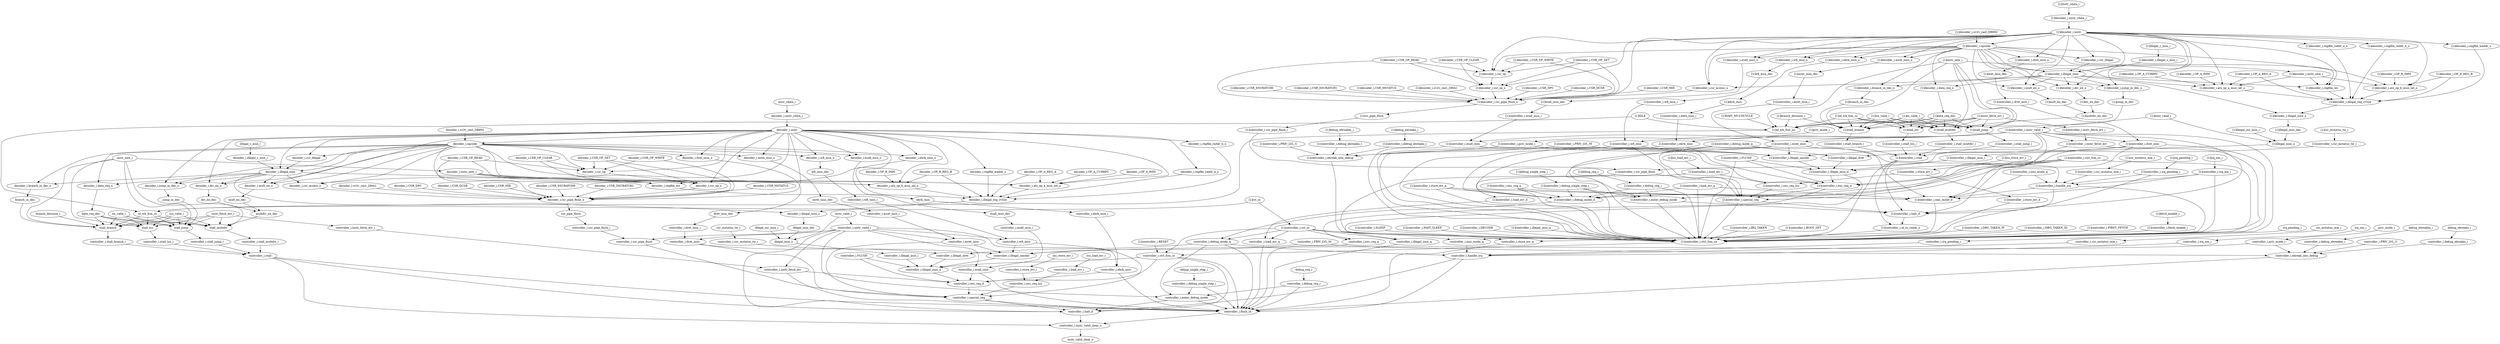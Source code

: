 strict digraph "" {
	"[1]decoder_i.regfile_waddr_o"	 [complexity=71,
		importance=0.224781545391,
		rank=0.00316593725903];
	"[1]decoder_i.illegal_reg_rv32e"	 [complexity=62,
		importance=0.223281610649,
		rank=0.0036013163008];
	"[1]decoder_i.regfile_waddr_o" -> "[1]decoder_i.illegal_reg_rv32e";
	"[1]controller_i.store_err_d"	 [complexity=9,
		importance=0.0177532179716,
		rank=0.00197257977462];
	"controller_i.store_err_q"	 [complexity=7,
		importance=0.0156962864925,
		rank=0.00224232664178];
	"[1]controller_i.store_err_d" -> "controller_i.store_err_q";
	"controller_i.flush_id"	 [complexity=4,
		importance=0.0130583114484,
		rank=0.00326457786209];
	"controller_i.store_err_q" -> "controller_i.flush_id";
	"[1]controller_i.debug_mode_q"	 [complexity=14,
		importance=0.0224971686293,
		rank=0.00160694061638];
	"[1]controller_i.debug_mode_d"	 [complexity=12,
		importance=0.019766678052,
		rank=0.001647223171];
	"[1]controller_i.debug_mode_q" -> "[1]controller_i.debug_mode_d";
	"[1]controller_i.ctrl_fsm_ns"	 [complexity=28,
		importance=0.0555580205611,
		rank=0.00198421502004];
	"[1]controller_i.debug_mode_q" -> "[1]controller_i.ctrl_fsm_ns";
	"[1]controller_i.enter_debug_mode"	 [complexity=37,
		importance=0.255240133588,
		rank=0.00689838198887];
	"[1]controller_i.debug_mode_q" -> "[1]controller_i.enter_debug_mode";
	"[1]controller_i.handle_irq"	 [complexity=37,
		importance=0.193475259332,
		rank=0.00522906106304];
	"[1]controller_i.debug_mode_q" -> "[1]controller_i.handle_irq";
	"[1]controller_i.illegal_dret"	 [complexity=55,
		importance=0.207016061382,
		rank=0.00376392838876];
	"[1]controller_i.debug_mode_q" -> "[1]controller_i.illegal_dret";
	"decoder_i.OP_A_CURRPC"	 [complexity=54,
		importance=0.303383068989,
		rank=0.00561820498127];
	"decoder_i.alu_op_a_mux_sel_o"	 [complexity=42,
		importance=0.0503145177164,
		rank=0.00119796470753];
	"decoder_i.OP_A_CURRPC" -> "decoder_i.alu_op_a_mux_sel_o";
	"[1]decoder_i.csr_op"	 [complexity=60,
		importance=3.32320021451,
		rank=0.0553866702418];
	"[1]decoder_i.csr_op_o"	 [complexity=53,
		importance=1.10687070328,
		rank=0.0208843528922];
	"[1]decoder_i.csr_op" -> "[1]decoder_i.csr_op_o";
	"[1]controller_i.store_err_i"	 [complexity=11,
		importance=0.019997178844,
		rank=0.00181792534946];
	"[1]controller_i.store_err_i" -> "[1]controller_i.store_err_d";
	"[1]controller_i.exc_req_lsu"	 [complexity=42,
		importance=0.197960839576,
		rank=0.00471335332324];
	"[1]controller_i.store_err_i" -> "[1]controller_i.exc_req_lsu";
	multdiv_en_dec	 [complexity=13,
		importance=0.0279104402586,
		rank=0.00214695694297];
	stall_multdiv	 [complexity=11,
		importance=0.0252319793467,
		rank=0.00229381630424];
	multdiv_en_dec -> stall_multdiv;
	"decoder_i.data_req_o"	 [complexity=15,
		importance=0.0549417865712,
		rank=0.00366278577141];
	data_req_dec	 [complexity=15,
		importance=0.0532340818333,
		rank=0.00354893878889];
	"decoder_i.data_req_o" -> data_req_dec;
	"controller_i.stall"	 [complexity=6,
		importance=0.0200285400231,
		rank=0.00333809000386];
	"controller_i.stall" -> "controller_i.flush_id";
	"controller_i.instr_valid_clear_o"	 [complexity=0,
		importance=0.00911752092826,
		rank=0.0];
	"controller_i.stall" -> "controller_i.instr_valid_clear_o";
	"controller_i.halt_if"	 [complexity=4,
		importance=0.013826149346,
		rank=0.0034565373365];
	"controller_i.stall" -> "controller_i.halt_if";
	"[1]controller_i.csr_mstatus_tw_i"	 [complexity=61,
		importance=0.21122829745,
		rank=0.00346275897459];
	"[1]controller_i.illegal_umode"	 [complexity=55,
		importance=0.208984336578,
		rank=0.0037997152105];
	"[1]controller_i.csr_mstatus_tw_i" -> "[1]controller_i.illegal_umode";
	branch_decision_i	 [complexity=13,
		importance=0.0271633416148,
		rank=0.00208948781652];
	stall_branch	 [complexity=11,
		importance=0.0256673789244,
		rank=0.00233339808403];
	branch_decision_i -> stall_branch;
	"decoder_i.mret_insn_o"	 [complexity=35,
		importance=0.0411601607244,
		rank=0.00117600459212];
	mret_insn_dec	 [complexity=35,
		importance=0.0396533720755,
		rank=0.00113295348787];
	"decoder_i.mret_insn_o" -> mret_insn_dec;
	id_wb_fsm_cs	 [complexity=12,
		importance=0.0548279808328,
		rank=0.00456899840273];
	stall_lsu	 [complexity=11,
		importance=0.0246505167106,
		rank=0.0022409560646];
	id_wb_fsm_cs -> stall_lsu;
	stall_jump	 [complexity=11,
		importance=0.0254421139786,
		rank=0.0023129194526];
	id_wb_fsm_cs -> stall_jump;
	id_wb_fsm_cs -> stall_branch;
	id_wb_fsm_cs -> stall_multdiv;
	"[1]controller_i.ebrk_insn_i"	 [complexity=52,
		importance=0.204568821895,
		rank=0.00393401580568];
	"[1]controller_i.ebrk_insn"	 [complexity=49,
		importance=0.201948213663,
		rank=0.00412139211558];
	"[1]controller_i.ebrk_insn_i" -> "[1]controller_i.ebrk_insn";
	"[1]instr_valid_i"	 [complexity=16,
		importance=0.0260012062727,
		rank=0.00162507539204];
	"[1]controller_i.instr_valid_i"	 [complexity=16,
		importance=0.0245052435822,
		rank=0.00153157772389];
	"[1]instr_valid_i" -> "[1]controller_i.instr_valid_i";
	"[1]illegal_insn_o"	 [complexity=55,
		importance=0.212349177062,
		rank=0.0038608941284];
	"[1]instr_valid_i" -> "[1]illegal_insn_o";
	"[1]decoder_i.OP_B_IMM"	 [complexity=101,
		importance=8.84066879895,
		rank=0.0875313742471];
	"[1]decoder_i.alu_op_b_mux_sel_o"	 [complexity=71,
		importance=0.22664545734,
		rank=0.00319218954];
	"[1]decoder_i.OP_B_IMM" -> "[1]decoder_i.alu_op_b_mux_sel_o";
	"controller_i.debug_mode_q"	 [complexity=10,
		importance=0.0175251193669,
		rank=0.00175251193669];
	"[1]controller_i.debug_mode_d" -> "controller_i.debug_mode_q";
	"decoder_i.CSR_DSCRATCH0"	 [complexity=28,
		importance=0.0450797022284,
		rank=0.0016099893653];
	"decoder_i.csr_pipe_flush_o"	 [complexity=16,
		importance=0.0435837395379,
		rank=0.00272398372112];
	"decoder_i.CSR_DSCRATCH0" -> "decoder_i.csr_pipe_flush_o";
	"decoder_i.CSR_DSCRATCH1"	 [complexity=28,
		importance=0.0450797022284,
		rank=0.0016099893653];
	"decoder_i.CSR_DSCRATCH1" -> "decoder_i.csr_pipe_flush_o";
	"controller_i.store_err_i"	 [complexity=16,
		importance=0.0231352497116,
		rank=0.00144595310697];
	"controller_i.exc_req_lsu"	 [complexity=13,
		importance=0.0208912888391,
		rank=0.00160702221839];
	"controller_i.store_err_i" -> "controller_i.exc_req_lsu";
	"[1]controller_i.instr_valid_i" -> "[1]controller_i.ebrk_insn";
	"[1]controller_i.halt_if"	 [complexity=32,
		importance=0.0633759540618,
		rank=0.00198049856443];
	"[1]controller_i.instr_valid_i" -> "[1]controller_i.halt_if";
	"[1]controller_i.instr_valid_i" -> "[1]controller_i.ctrl_fsm_ns";
	"[1]controller_i.wfi_insn"	 [complexity=61,
		importance=0.211852940326,
		rank=0.00347299902174];
	"[1]controller_i.instr_valid_i" -> "[1]controller_i.wfi_insn";
	"[1]controller_i.instr_valid_i" -> "[1]controller_i.enter_debug_mode";
	"[1]controller_i.ecall_insn"	 [complexity=49,
		importance=0.201948213663,
		rank=0.00412139211558];
	"[1]controller_i.instr_valid_i" -> "[1]controller_i.ecall_insn";
	"[1]controller_i.csr_pipe_flush"	 [complexity=42,
		importance=0.199370426611,
		rank=0.00474691491932];
	"[1]controller_i.instr_valid_i" -> "[1]controller_i.csr_pipe_flush";
	"[1]controller_i.instr_fetch_err"	 [complexity=49,
		importance=0.201405583,
		rank=0.0041103180204];
	"[1]controller_i.instr_valid_i" -> "[1]controller_i.instr_fetch_err";
	"[1]controller_i.mret_insn"	 [complexity=13,
		importance=0.0226352818008,
		rank=0.00174117552314];
	"[1]controller_i.instr_valid_i" -> "[1]controller_i.mret_insn";
	"[1]controller_i.dret_insn"	 [complexity=13,
		importance=0.0226352818008,
		rank=0.00174117552314];
	"[1]controller_i.instr_valid_i" -> "[1]controller_i.dret_insn";
	"[1]decoder_i.illegal_insn"	 [complexity=45,
		importance=0.210216441036,
		rank=0.00467147646747];
	"[1]decoder_i.regfile_we"	 [complexity=71,
		importance=0.225264312568,
		rank=0.00317273679674];
	"[1]decoder_i.illegal_insn" -> "[1]decoder_i.regfile_we";
	"[1]decoder_i.branch_in_dec_o"	 [complexity=44,
		importance=0.206790165514,
		rank=0.00469977648895];
	"[1]decoder_i.illegal_insn" -> "[1]decoder_i.branch_in_dec_o";
	"[1]decoder_i.csr_access_o"	 [complexity=53,
		importance=0.663679880446,
		rank=0.0125222618952];
	"[1]decoder_i.illegal_insn" -> "[1]decoder_i.csr_access_o";
	"[1]decoder_i.illegal_insn_o"	 [complexity=59,
		importance=0.218250439934,
		rank=0.00369915999888];
	"[1]decoder_i.illegal_insn" -> "[1]decoder_i.illegal_insn_o";
	"[1]decoder_i.jump_in_dec_o"	 [complexity=44,
		importance=0.206557890574,
		rank=0.00469449751304];
	"[1]decoder_i.illegal_insn" -> "[1]decoder_i.jump_in_dec_o";
	"[1]decoder_i.mult_en_o"	 [complexity=47,
		importance=0.209083112516,
		rank=0.00444857686204];
	"[1]decoder_i.illegal_insn" -> "[1]decoder_i.mult_en_o";
	"[1]decoder_i.data_req_o"	 [complexity=46,
		importance=0.409080888045,
		rank=0.00889306278359];
	"[1]decoder_i.illegal_insn" -> "[1]decoder_i.data_req_o";
	"[1]decoder_i.div_en_o"	 [complexity=47,
		importance=0.209083112516,
		rank=0.00444857686204];
	"[1]decoder_i.illegal_insn" -> "[1]decoder_i.div_en_o";
	"controller_i.special_req"	 [complexity=6,
		importance=0.0183668734202,
		rank=0.00306114557003];
	"controller_i.exc_req_lsu" -> "controller_i.special_req";
	"controller_i.instr_valid_i"	 [complexity=23,
		importance=0.0267486247079,
		rank=0.00116298368295];
	"controller_i.wfi_insn"	 [complexity=32,
		importance=0.0347833895894,
		rank=0.00108698092467];
	"controller_i.instr_valid_i" -> "controller_i.wfi_insn";
	"controller_i.enter_debug_mode"	 [complexity=5,
		importance=0.0147946287896,
		rank=0.00295892575791];
	"controller_i.instr_valid_i" -> "controller_i.enter_debug_mode";
	"controller_i.csr_pipe_flush"	 [complexity=13,
		importance=0.0223008758744,
		rank=0.00171545199034];
	"controller_i.instr_valid_i" -> "controller_i.csr_pipe_flush";
	"controller_i.ecall_insn"	 [complexity=20,
		importance=0.0248786629264,
		rank=0.00124393314632];
	"controller_i.instr_valid_i" -> "controller_i.ecall_insn";
	"controller_i.mret_insn"	 [complexity=32,
		importance=0.0347833895894,
		rank=0.00108698092467];
	"controller_i.instr_valid_i" -> "controller_i.mret_insn";
	"controller_i.ebrk_insn"	 [complexity=20,
		importance=0.0248786629264,
		rank=0.00124393314632];
	"controller_i.instr_valid_i" -> "controller_i.ebrk_insn";
	"controller_i.dret_insn"	 [complexity=29,
		importance=0.0328151143936,
		rank=0.00113155566875];
	"controller_i.instr_valid_i" -> "controller_i.dret_insn";
	"controller_i.instr_valid_i" -> "controller_i.halt_if";
	"controller_i.instr_fetch_err"	 [complexity=20,
		importance=0.0243360322629,
		rank=0.00121680161315];
	"controller_i.instr_valid_i" -> "controller_i.instr_fetch_err";
	"controller_i.ebrk_insn_i"	 [complexity=23,
		importance=0.0274992711582,
		rank=0.00119562048514];
	"controller_i.ebrk_insn_i" -> "controller_i.ebrk_insn";
	"controller_i.csr_mstatus_mie_i"	 [complexity=12,
		importance=0.0317079809162,
		rank=0.00264233174302];
	"controller_i.handle_irq"	 [complexity=6,
		importance=0.0294640200438,
		rank=0.0049106700073];
	"controller_i.csr_mstatus_mie_i" -> "controller_i.handle_irq";
	"[1]controller_i.RESET"	 [complexity=28,
		importance=0.0403835544916,
		rank=0.00144226980327];
	"controller_i.ctrl_fsm_cs"	 [complexity=26,
		importance=0.0388875918012,
		rank=0.00149567660774];
	"[1]controller_i.RESET" -> "controller_i.ctrl_fsm_cs";
	"decoder_i.csr_illegal"	 [complexity=16,
		importance=0.034653678948,
		rank=0.00216585493425];
	"decoder_i.illegal_insn"	 [complexity=14,
		importance=0.0331468902992,
		rank=0.00236763502137];
	"decoder_i.csr_illegal" -> "decoder_i.illegal_insn";
	"[1]instr_rdata_i"	 [complexity=22,
		importance=0.0370568409015,
		rank=0.00168440185916];
	"[1]decoder_i.instr_rdata_i"	 [complexity=22,
		importance=0.0355608782111,
		rank=0.00161640355505];
	"[1]instr_rdata_i" -> "[1]decoder_i.instr_rdata_i";
	"[1]instr_new_i"	 [complexity=44,
		importance=0.204007627406,
		rank=0.0046365369865];
	"[1]stall_multdiv"	 [complexity=42,
		importance=0.202301530084,
		rank=0.00481670309723];
	"[1]instr_new_i" -> "[1]stall_multdiv";
	"[1]decoder_i.instr_new_i"	 [complexity=74,
		importance=1.36140807506,
		rank=0.0183974064197];
	"[1]instr_new_i" -> "[1]decoder_i.instr_new_i";
	"[1]stall_lsu"	 [complexity=42,
		importance=0.201720067448,
		rank=0.00480285874875];
	"[1]instr_new_i" -> "[1]stall_lsu";
	"[1]stall_jump"	 [complexity=42,
		importance=0.202511664716,
		rank=0.00482170630275];
	"[1]instr_new_i" -> "[1]stall_jump";
	"[1]id_wb_fsm_ns"	 [complexity=14,
		importance=0.0588508325817,
		rank=0.00420363089869];
	"[1]instr_new_i" -> "[1]id_wb_fsm_ns";
	"[1]stall_branch"	 [complexity=42,
		importance=0.202736929661,
		rank=0.00482706975384];
	"[1]instr_new_i" -> "[1]stall_branch";
	"controller_i.stall_branch_i"	 [complexity=11,
		importance=0.0229054455767,
		rank=0.00208231323425];
	"controller_i.stall_branch_i" -> "controller_i.stall";
	"[1]controller_i.mret_insn_i"	 [complexity=16,
		importance=0.0252558900326,
		rank=0.00157849312704];
	"[1]controller_i.mret_insn_i" -> "[1]controller_i.mret_insn";
	"[1]decoder_i.OP_A_CURRPC"	 [complexity=83,
		importance=1.36580037341,
		rank=0.0164554261857];
	"[1]decoder_i.alu_op_a_mux_sel_o"	 [complexity=71,
		importance=0.227384068453,
		rank=0.00320259251343];
	"[1]decoder_i.OP_A_CURRPC" -> "[1]decoder_i.alu_op_a_mux_sel_o";
	"decoder_i.div_en_o"	 [complexity=16,
		importance=0.0320135617787,
		rank=0.00200084761117];
	div_en_dec	 [complexity=16,
		importance=0.0302754835616,
		rank=0.0018922177226];
	"decoder_i.div_en_o" -> div_en_dec;
	"decoder_i.CSR_OP_CLEAR"	 [complexity=33,
		importance=0.668652916146,
		rank=0.0202622095802];
	"decoder_i.csr_op"	 [complexity=31,
		importance=0.667156953456,
		rank=0.021521192047];
	"decoder_i.CSR_OP_CLEAR" -> "decoder_i.csr_op";
	"decoder_i.csr_op_o"	 [complexity=24,
		importance=0.2215229496,
		rank=0.00923012289999];
	"decoder_i.CSR_OP_CLEAR" -> "decoder_i.csr_op_o";
	debug_ebreakm_i	 [complexity=13,
		importance=0.0219093829581,
		rank=0.00168533715062];
	"controller_i.debug_ebreakm_i"	 [complexity=13,
		importance=0.0204134202677,
		rank=0.00157026309751];
	debug_ebreakm_i -> "controller_i.debug_ebreakm_i";
	debug_req_i	 [complexity=10,
		importance=0.0185345523525,
		rank=0.00185345523525];
	"controller_i.debug_req_i"	 [complexity=10,
		importance=0.017038589662,
		rank=0.0017038589662];
	debug_req_i -> "controller_i.debug_req_i";
	"[1]controller_i.stall_multdiv_i"	 [complexity=42,
		importance=0.199829906893,
		rank=0.00475785492602];
	"[1]stall_multdiv" -> "[1]controller_i.stall_multdiv_i";
	"[1]mret_insn_dec"	 [complexity=16,
		importance=0.027505264287,
		rank=0.00171907901793];
	"[1]mret_insn_dec" -> "[1]controller_i.mret_insn_i";
	"[1]controller_i.ctrl_fsm_cs"	 [complexity=13,
		importance=0.0897588802185,
		rank=0.00690452924757];
	"[1]controller_i.ctrl_fsm_cs" -> "[1]controller_i.debug_mode_d";
	"[1]controller_i.nmi_mode_d"	 [complexity=14,
		importance=0.0346181355096,
		rank=0.00247272396497];
	"[1]controller_i.ctrl_fsm_cs" -> "[1]controller_i.nmi_mode_d";
	"[1]controller_i.ctrl_fsm_cs" -> "[1]controller_i.halt_if";
	"[1]controller_i.ctrl_fsm_cs" -> "[1]controller_i.ctrl_fsm_ns";
	"[1]controller_i.exc_req_d"	 [complexity=42,
		importance=0.199079609915,
		rank=0.00473999071225];
	"[1]controller_i.ctrl_fsm_cs" -> "[1]controller_i.exc_req_d";
	"[1]controller_i.illegal_insn_d"	 [complexity=49,
		importance=0.205264974528,
		rank=0.00418908111281];
	"[1]controller_i.ctrl_fsm_cs" -> "[1]controller_i.illegal_insn_d";
	"controller_i.ebreak_into_debug"	 [complexity=6,
		importance=0.0181694593952,
		rank=0.00302824323254];
	"controller_i.ebreak_into_debug" -> "controller_i.flush_id";
	"[1]controller_i.debug_req_i"	 [complexity=14,
		importance=0.0417773169765,
		rank=0.00298409406975];
	"[1]controller_i.debug_req_i" -> "[1]controller_i.debug_mode_d";
	"[1]controller_i.debug_req_i" -> "[1]controller_i.ctrl_fsm_ns";
	"[1]controller_i.debug_req_i" -> "[1]controller_i.enter_debug_mode";
	"[1]controller_i.dret_insn_i"	 [complexity=16,
		importance=0.0252558900326,
		rank=0.00157849312704];
	"[1]controller_i.dret_insn_i" -> "[1]controller_i.dret_insn";
	"controller_i.illegal_umode"	 [complexity=26,
		importance=0.0319147858406,
		rank=0.0012274917631];
	"controller_i.wfi_insn" -> "controller_i.illegal_umode";
	"controller_i.wfi_insn" -> "controller_i.special_req";
	"controller_i.illegal_insn_d"	 [complexity=20,
		importance=0.0281954237909,
		rank=0.00140977118955];
	"controller_i.illegal_umode" -> "controller_i.illegal_insn_d";
	"controller_i.wfi_insn_i"	 [complexity=35,
		importance=0.0374039978211,
		rank=0.00106868565203];
	"controller_i.wfi_insn_i" -> "controller_i.wfi_insn";
	"[1]decoder_i.OP_A_IMM"	 [complexity=77,
		importance=0.68364816805,
		rank=0.00887854763702];
	"[1]decoder_i.OP_A_IMM" -> "[1]decoder_i.alu_op_a_mux_sel_o";
	"decoder_i.csr_op" -> "decoder_i.csr_op_o";
	"[1]decoder_i.ebrk_insn_o"	 [complexity=52,
		importance=0.208324984798,
		rank=0.00400624970766];
	"[1]ebrk_insn"	 [complexity=52,
		importance=0.206818196149,
		rank=0.00397727300287];
	"[1]decoder_i.ebrk_insn_o" -> "[1]ebrk_insn";
	"[1]decoder_i.illegal_c_insn_i"	 [complexity=46,
		importance=0.212460401909,
		rank=0.00461870438932];
	"[1]decoder_i.illegal_c_insn_i" -> "[1]decoder_i.illegal_insn";
	"[1]decoder_i.CSR_OP_CLEAR"	 [complexity=62,
		importance=3.3246961772,
		rank=0.0536241318903];
	"[1]decoder_i.CSR_OP_CLEAR" -> "[1]decoder_i.csr_op";
	"[1]decoder_i.CSR_OP_CLEAR" -> "[1]decoder_i.csr_op_o";
	"[1]illegal_c_insn_i"	 [complexity=46,
		importance=0.213956364599,
		rank=0.00465122531737];
	"[1]illegal_c_insn_i" -> "[1]decoder_i.illegal_c_insn_i";
	"controller_i.nmi_mode_q"	 [complexity=12,
		importance=0.0322550920056,
		rank=0.0026879243338];
	"[1]controller_i.nmi_mode_d" -> "controller_i.nmi_mode_q";
	div_en_dec -> multdiv_en_dec;
	"[1]decoder_i.regfile_we" -> "[1]decoder_i.illegal_reg_rv32e";
	"[1]csr_mstatus_tw_i"	 [complexity=61,
		importance=0.21272426014,
		rank=0.00348728295312];
	"[1]csr_mstatus_tw_i" -> "[1]controller_i.csr_mstatus_tw_i";
	"controller_i.PRIV_LVL_U"	 [complexity=13,
		importance=0.0196654220856,
		rank=0.00151272477582];
	"controller_i.PRIV_LVL_U" -> "controller_i.ebreak_into_debug";
	"[1]decoder_i.instr_new_i" -> "[1]decoder_i.regfile_we";
	"[1]decoder_i.instr_new_i" -> "[1]decoder_i.alu_op_a_mux_sel_o";
	"[1]decoder_i.instr_new_i" -> "[1]decoder_i.alu_op_b_mux_sel_o";
	"decoder_i.illegal_reg_rv32e"	 [complexity=33,
		importance=0.0462120599124,
		rank=0.00140036545189];
	"decoder_i.illegal_insn_o"	 [complexity=30,
		importance=0.0411808891969,
		rank=0.00137269630656];
	"decoder_i.illegal_reg_rv32e" -> "decoder_i.illegal_insn_o";
	"[1]WAIT_MULTICYCLE"	 [complexity=24,
		importance=0.236899293017,
		rank=0.00987080387572];
	"[1]WAIT_MULTICYCLE" -> "[1]id_wb_fsm_ns";
	"controller_i.flush_id" -> "controller_i.instr_valid_clear_o";
	"[1]ecall_insn_dec"	 [complexity=52,
		importance=0.206818196149,
		rank=0.00397727300287];
	"[1]controller_i.ecall_insn_i"	 [complexity=52,
		importance=0.204568821895,
		rank=0.00393401580568];
	"[1]ecall_insn_dec" -> "[1]controller_i.ecall_insn_i";
	"[1]decoder_i.CSR_OP_WRITE"	 [complexity=62,
		importance=3.3246961772,
		rank=0.0536241318903];
	"[1]decoder_i.CSR_OP_WRITE" -> "[1]decoder_i.csr_op";
	"[1]decoder_i.csr_pipe_flush_o"	 [complexity=45,
		importance=0.220653290275,
		rank=0.00490340645055];
	"[1]decoder_i.CSR_OP_WRITE" -> "[1]decoder_i.csr_pipe_flush_o";
	"[1]controller_i.stall"	 [complexity=37,
		importance=0.19709809076,
		rank=0.00532697542595];
	"[1]controller_i.stall" -> "[1]controller_i.halt_if";
	"[1]controller_i.stall" -> "[1]controller_i.ctrl_fsm_ns";
	"[1]controller_i.id_in_ready_o"	 [complexity=29,
		importance=0.058667325644,
		rank=0.0020230112291];
	"[1]controller_i.stall" -> "[1]controller_i.id_in_ready_o";
	"decoder_i.regfile_waddr_o"	 [complexity=42,
		importance=0.0477119946541,
		rank=0.00113599987272];
	"decoder_i.regfile_waddr_o" -> "decoder_i.illegal_reg_rv32e";
	"[1]decoder_i.regfile_raddr_a_o"	 [complexity=71,
		importance=0.224781545391,
		rank=0.00316593725903];
	"[1]decoder_i.regfile_raddr_a_o" -> "[1]decoder_i.illegal_reg_rv32e";
	"[1]branch_in_dec"	 [complexity=44,
		importance=0.205085342632,
		rank=0.00466103051436];
	"[1]decoder_i.branch_in_dec_o" -> "[1]branch_in_dec";
	"[1]controller_i.special_req"	 [complexity=35,
		importance=0.195436424157,
		rank=0.00558389783306];
	"[1]controller_i.exc_req_lsu" -> "[1]controller_i.special_req";
	"[1]controller_i.stall_branch_i"	 [complexity=42,
		importance=0.199974996314,
		rank=0.00476130943604];
	"[1]controller_i.stall_branch_i" -> "[1]controller_i.stall";
	"[1]controller_i.IRQ_TAKEN"	 [complexity=34,
		importance=0.168170024374,
		rank=0.00494617718746];
	"[1]controller_i.IRQ_TAKEN" -> "[1]controller_i.ctrl_fsm_ns";
	"controller_i.enter_debug_mode" -> "controller_i.flush_id";
	"controller_i.enter_debug_mode" -> "controller_i.halt_if";
	illegal_csr_insn_i	 [complexity=30,
		importance=0.0367755890157,
		rank=0.00122585296719];
	illegal_insn_o	 [complexity=26,
		importance=0.0352796263253,
		rank=0.00135690870482];
	illegal_csr_insn_i -> illegal_insn_o;
	instr_valid_clear_o	 [complexity=0,
		importance=0.00403698492133,
		rank=0.0];
	"controller_i.instr_valid_clear_o" -> instr_valid_clear_o;
	"[1]controller_i.stall_lsu_i"	 [complexity=42,
		importance=0.19963607914,
		rank=0.00475323997953];
	"[1]stall_lsu" -> "[1]controller_i.stall_lsu_i";
	"[1]controller_i.ebrk_insn" -> "[1]controller_i.ctrl_fsm_ns";
	"[1]controller_i.ebrk_insn" -> "[1]controller_i.exc_req_d";
	mult_en_dec	 [complexity=16,
		importance=0.0302754835616,
		rank=0.0018922177226];
	mult_en_dec -> multdiv_en_dec;
	"[1]decoder_i.illegal_reg_rv32e" -> "[1]decoder_i.illegal_insn_o";
	"[1]controller_i.BOOT_SET"	 [complexity=30,
		importance=0.0570539832515,
		rank=0.00190179944172];
	"[1]controller_i.BOOT_SET" -> "[1]controller_i.ctrl_fsm_ns";
	"[1]controller_i.illegal_insn_i"	 [complexity=55,
		importance=0.208623061436,
		rank=0.00379314657157];
	"[1]illegal_insn_o" -> "[1]controller_i.illegal_insn_i";
	"[1]controller_i.store_err_q"	 [complexity=15,
		importance=0.0224046530962,
		rank=0.00149364353974];
	"[1]controller_i.store_err_q" -> "[1]controller_i.debug_mode_d";
	"[1]controller_i.store_err_q" -> "[1]controller_i.nmi_mode_d";
	"[1]controller_i.store_err_q" -> "[1]controller_i.ctrl_fsm_ns";
	"[1]branch_decision_i"	 [complexity=44,
		importance=0.204232892352,
		rank=0.00464165664436];
	"[1]branch_decision_i" -> "[1]id_wb_fsm_ns";
	"[1]branch_decision_i" -> "[1]stall_branch";
	"[1]decoder_i.csr_access_o" -> "[1]decoder_i.csr_pipe_flush_o";
	"controller_i.csr_pipe_flush" -> "controller_i.special_req";
	"[1]controller_i.priv_mode_i"	 [complexity=37,
		importance=0.0629131293804,
		rank=0.00170035484812];
	"[1]controller_i.priv_mode_i" -> "[1]controller_i.illegal_umode";
	"[1]controller_i.ebreak_into_debug"	 [complexity=30,
		importance=0.060669168508,
		rank=0.00202230561693];
	"[1]controller_i.priv_mode_i" -> "[1]controller_i.ebreak_into_debug";
	"decoder_i.OP_B_IMM"	 [complexity=72,
		importance=1.93495632021,
		rank=0.0268743933363];
	"decoder_i.alu_op_b_mux_sel_o"	 [complexity=42,
		importance=0.0495759066031,
		rank=0.00118037872865];
	"decoder_i.OP_B_IMM" -> "decoder_i.alu_op_b_mux_sel_o";
	"controller_i.debug_mode_q" -> "controller_i.flush_id";
	"controller_i.debug_mode_q" -> "controller_i.enter_debug_mode";
	"controller_i.illegal_dret"	 [complexity=26,
		importance=0.0299465106449,
		rank=0.00115178887096];
	"controller_i.debug_mode_q" -> "controller_i.illegal_dret";
	"controller_i.debug_mode_q" -> "controller_i.handle_irq";
	"[1]decoder_i.CSR_MIE"	 [complexity=51,
		importance=0.222149252965,
		rank=0.0043558677052];
	"[1]decoder_i.CSR_MIE" -> "[1]decoder_i.csr_pipe_flush_o";
	"decoder_i.instr_rdata_i"	 [complexity=29,
		importance=0.0378042593367,
		rank=0.00130359514954];
	"decoder_i.instr"	 [complexity=27,
		importance=0.0359342975552,
		rank=0.00133089990945];
	"decoder_i.instr_rdata_i" -> "decoder_i.instr";
	"[1]decoder_i.dret_insn_o"	 [complexity=16,
		importance=0.0290120529358,
		rank=0.00181325330849];
	"[1]dret_insn_dec"	 [complexity=16,
		importance=0.027505264287,
		rank=0.00171907901793];
	"[1]decoder_i.dret_insn_o" -> "[1]dret_insn_dec";
	"[1]controller_i.illegal_umode" -> "[1]controller_i.illegal_insn_d";
	"[1]IDLE"	 [complexity=20,
		importance=0.119197627854,
		rank=0.00595988139269];
	"[1]IDLE" -> id_wb_fsm_cs;
	"[1]IDLE" -> "[1]id_wb_fsm_ns";
	"[1]id_wb_fsm_cs"	 [complexity=43,
		importance=0.408967082307,
		rank=0.00951086237922];
	"[1]id_wb_fsm_cs" -> "[1]stall_multdiv";
	"[1]id_wb_fsm_cs" -> "[1]stall_lsu";
	"[1]id_wb_fsm_cs" -> "[1]stall_jump";
	"[1]id_wb_fsm_cs" -> "[1]id_wb_fsm_ns";
	"[1]id_wb_fsm_cs" -> "[1]stall_branch";
	irq_nm_i	 [complexity=12,
		importance=0.0332039436067,
		rank=0.00276699530056];
	"controller_i.irq_nm_i"	 [complexity=12,
		importance=0.0317079809162,
		rank=0.00264233174302];
	irq_nm_i -> "controller_i.irq_nm_i";
	illegal_insn_dec	 [complexity=30,
		importance=0.0382441935515,
		rank=0.00127480645172];
	"decoder_i.illegal_insn_o" -> illegal_insn_dec;
	"controller_i.debug_ebreakm_i" -> "controller_i.ebreak_into_debug";
	"[1]controller_i.instr_fetch_err_i"	 [complexity=52,
		importance=0.202940914016,
		rank=0.00390270988492];
	"[1]controller_i.instr_fetch_err_i" -> "[1]controller_i.instr_fetch_err";
	"decoder_i.OP_A_REG_A"	 [complexity=60,
		importance=2.36627829536,
		rank=0.0394379715893];
	"decoder_i.OP_A_REG_A" -> "decoder_i.illegal_reg_rv32e";
	"decoder_i.OP_A_REG_A" -> "decoder_i.alu_op_a_mux_sel_o";
	"[1]controller_i.PRIV_LVL_U"	 [complexity=37,
		importance=0.0621651311984,
		rank=0.00168013868104];
	"[1]controller_i.PRIV_LVL_U" -> "[1]controller_i.ebreak_into_debug";
	"[1]controller_i.halt_if" -> "[1]controller_i.id_in_ready_o";
	lsu_load_err_i	 [complexity=16,
		importance=0.024257213311,
		rank=0.00151607583194];
	"controller_i.load_err_i"	 [complexity=16,
		importance=0.0227612506206,
		rank=0.00142257816379];
	lsu_load_err_i -> "controller_i.load_err_i";
	debug_ebreaku_i	 [complexity=13,
		importance=0.0219093829581,
		rank=0.00168533715062];
	"controller_i.debug_ebreaku_i"	 [complexity=13,
		importance=0.0204134202677,
		rank=0.00157026309751];
	debug_ebreaku_i -> "controller_i.debug_ebreaku_i";
	"[1]illegal_csr_insn_i"	 [complexity=59,
		importance=0.213845139753,
		rank=0.00362449389411];
	"[1]illegal_csr_insn_i" -> "[1]illegal_insn_o";
	"controller_i.FLUSH"	 [complexity=26,
		importance=0.0296913864814,
		rank=0.00114197640313];
	"controller_i.FLUSH" -> "controller_i.illegal_insn_d";
	"controller_i.exc_req_d"	 [complexity=13,
		importance=0.0220100591777,
		rank=0.0016930814752];
	"controller_i.FLUSH" -> "controller_i.exc_req_d";
	"[1]controller_i.PRIV_LVL_M"	 [complexity=37,
		importance=0.0621651311984,
		rank=0.00168013868104];
	"[1]controller_i.PRIV_LVL_M" -> "[1]controller_i.illegal_umode";
	"[1]controller_i.PRIV_LVL_M" -> "[1]controller_i.ebreak_into_debug";
	jump_in_dec	 [complexity=13,
		importance=0.0277881904714,
		rank=0.00213755311319];
	jump_in_dec -> stall_jump;
	csr_mstatus_tw_i	 [complexity=32,
		importance=0.0356547094035,
		rank=0.00111420966886];
	"controller_i.csr_mstatus_tw_i"	 [complexity=32,
		importance=0.0341587467131,
		rank=0.00106746083478];
	csr_mstatus_tw_i -> "controller_i.csr_mstatus_tw_i";
	"controller_i.illegal_dret" -> "controller_i.illegal_insn_d";
	"[1]decoder_i.CSR_OP_READ"	 [complexity=62,
		importance=3.3246961772,
		rank=0.0536241318903];
	"[1]decoder_i.CSR_OP_READ" -> "[1]decoder_i.csr_op";
	"[1]decoder_i.CSR_OP_READ" -> "[1]decoder_i.csr_pipe_flush_o";
	"[1]decoder_i.CSR_OP_READ" -> "[1]decoder_i.csr_op_o";
	"[1]controller_i.ctrl_fsm_ns" -> "controller_i.ctrl_fsm_cs";
	"[1]controller_i.wfi_insn" -> "[1]controller_i.illegal_umode";
	"[1]controller_i.wfi_insn" -> "[1]controller_i.ctrl_fsm_ns";
	"[1]controller_i.wfi_insn" -> "[1]controller_i.special_req";
	"controller_i.ecall_insn" -> "controller_i.flush_id";
	"controller_i.ecall_insn" -> "controller_i.exc_req_d";
	"[1]dret_insn_dec" -> "[1]controller_i.dret_insn_i";
	"[1]controller_i.exc_req_q"	 [complexity=15,
		importance=0.0222865864866,
		rank=0.00148577243244];
	"[1]controller_i.exc_req_q" -> "[1]controller_i.debug_mode_d";
	"[1]controller_i.exc_req_q" -> "[1]controller_i.nmi_mode_d";
	"[1]controller_i.exc_req_q" -> "[1]controller_i.ctrl_fsm_ns";
	"[1]lsu_valid_i"	 [complexity=46,
		importance=0.204007627406,
		rank=0.00443494842187];
	"[1]lsu_valid_i" -> "[1]stall_multdiv";
	"[1]lsu_valid_i" -> "[1]stall_lsu";
	"[1]lsu_valid_i" -> "[1]stall_jump";
	"[1]lsu_valid_i" -> "[1]id_wb_fsm_ns";
	"[1]lsu_valid_i" -> "[1]stall_branch";
	"[1]decoder_i.CSR_DSCRATCH0"	 [complexity=57,
		importance=0.222149252965,
		rank=0.00389735531518];
	"[1]decoder_i.CSR_DSCRATCH0" -> "[1]decoder_i.csr_pipe_flush_o";
	"[1]decoder_i.CSR_DSCRATCH1"	 [complexity=57,
		importance=0.222149252965,
		rank=0.00389735531518];
	"[1]decoder_i.CSR_DSCRATCH1" -> "[1]decoder_i.csr_pipe_flush_o";
	"[1]fetch_enable_i"	 [complexity=29,
		importance=0.059297944124,
		rank=0.00204475669393];
	"[1]controller_i.fetch_enable_i"	 [complexity=29,
		importance=0.0578019814336,
		rank=0.00199317177357];
	"[1]fetch_enable_i" -> "[1]controller_i.fetch_enable_i";
	instr_valid_i	 [complexity=23,
		importance=0.0282445873983,
		rank=0.00122802553906];
	instr_valid_i -> "controller_i.instr_valid_i";
	instr_valid_i -> illegal_insn_o;
	"[1]decoder_i.CSR_OP_SET"	 [complexity=62,
		importance=3.3246961772,
		rank=0.0536241318903];
	"[1]decoder_i.CSR_OP_SET" -> "[1]decoder_i.csr_op";
	"[1]decoder_i.CSR_OP_SET" -> "[1]decoder_i.csr_pipe_flush_o";
	"[1]decoder_i.CSR_OP_SET" -> "[1]decoder_i.csr_op_o";
	"[1]data_req_dec"	 [complexity=46,
		importance=0.407373183307,
		rank=0.00885593876755];
	"[1]data_req_dec" -> "[1]stall_multdiv";
	"[1]data_req_dec" -> "[1]stall_lsu";
	"[1]data_req_dec" -> "[1]stall_jump";
	"[1]data_req_dec" -> "[1]id_wb_fsm_ns";
	"[1]data_req_dec" -> "[1]stall_branch";
	"[1]controller_i.exc_req_d" -> "[1]controller_i.special_req";
	"controller_i.exc_req_q"	 [complexity=7,
		importance=0.0155782198829,
		rank=0.00222545998328];
	"[1]controller_i.exc_req_d" -> "controller_i.exc_req_q";
	"[1]controller_i.enter_debug_mode" -> "[1]controller_i.halt_if";
	"[1]controller_i.enter_debug_mode" -> "[1]controller_i.ctrl_fsm_ns";
	"decoder_i.CSR_OP_WRITE"	 [complexity=33,
		importance=0.668652916146,
		rank=0.0202622095802];
	"decoder_i.CSR_OP_WRITE" -> "decoder_i.csr_op";
	"decoder_i.CSR_OP_WRITE" -> "decoder_i.csr_pipe_flush_o";
	instr_new_i	 [complexity=13,
		importance=0.026938076669,
		rank=0.00207215974377];
	instr_new_i -> stall_lsu;
	instr_new_i -> stall_jump;
	"decoder_i.instr_new_i"	 [complexity=45,
		importance=0.298990770635,
		rank=0.00664423934743];
	instr_new_i -> "decoder_i.instr_new_i";
	instr_new_i -> stall_branch;
	instr_new_i -> stall_multdiv;
	instr_fetch_err_i	 [complexity=13,
		importance=0.026938076669,
		rank=0.00207215974377];
	instr_fetch_err_i -> stall_lsu;
	instr_fetch_err_i -> stall_jump;
	"controller_i.instr_fetch_err_i"	 [complexity=23,
		importance=0.0258713632787,
		rank=0.00112484188168];
	instr_fetch_err_i -> "controller_i.instr_fetch_err_i";
	instr_fetch_err_i -> stall_branch;
	instr_fetch_err_i -> stall_multdiv;
	"[1]irq_nm_i"	 [complexity=43,
		importance=0.197215182895,
		rank=0.00458639960221];
	"[1]controller_i.irq_nm_i"	 [complexity=43,
		importance=0.195719220205,
		rank=0.0045516097722];
	"[1]irq_nm_i" -> "[1]controller_i.irq_nm_i";
	"[1]illegal_insn_dec"	 [complexity=59,
		importance=0.215313744288,
		rank=0.00364938549641];
	"[1]illegal_insn_dec" -> "[1]illegal_insn_o";
	"controller_i.stall_lsu_i"	 [complexity=11,
		importance=0.0225665284034,
		rank=0.00205150258212];
	stall_lsu -> "controller_i.stall_lsu_i";
	"decoder_i.alu_op_b_mux_sel_o" -> "decoder_i.illegal_reg_rv32e";
	"controller_i.mret_insn_i"	 [complexity=35,
		importance=0.0374039978211,
		rank=0.00106868565203];
	"controller_i.mret_insn_i" -> "controller_i.mret_insn";
	"decoder_i.CSR_OP_SET"	 [complexity=33,
		importance=0.668652916146,
		rank=0.0202622095802];
	"decoder_i.CSR_OP_SET" -> "decoder_i.csr_op";
	"decoder_i.CSR_OP_SET" -> "decoder_i.csr_op_o";
	"decoder_i.CSR_OP_SET" -> "decoder_i.csr_pipe_flush_o";
	"[1]controller_i.DBG_TAKEN_IF"	 [complexity=34,
		importance=0.168170024374,
		rank=0.00494617718746];
	"[1]controller_i.DBG_TAKEN_IF" -> "[1]controller_i.ctrl_fsm_ns";
	"[1]controller_i.DBG_TAKEN_ID"	 [complexity=30,
		importance=0.0570539832515,
		rank=0.00190179944172];
	"[1]controller_i.DBG_TAKEN_ID" -> "[1]controller_i.ctrl_fsm_ns";
	"[1]controller_i.FIRST_FETCH"	 [complexity=32,
		importance=0.112612003813,
		rank=0.00351912511915];
	"[1]controller_i.FIRST_FETCH" -> "[1]controller_i.ctrl_fsm_ns";
	"[1]controller_i.debug_ebreaku_i"	 [complexity=37,
		importance=0.0629131293804,
		rank=0.00170035484812];
	"[1]controller_i.debug_ebreaku_i" -> "[1]controller_i.ebreak_into_debug";
	"[1]decoder_i.regfile_raddr_b_o"	 [complexity=71,
		importance=0.224781545391,
		rank=0.00316593725903];
	"[1]decoder_i.regfile_raddr_b_o" -> "[1]decoder_i.illegal_reg_rv32e";
	"controller_i.illegal_insn_q"	 [complexity=5,
		importance=0.0162172357731,
		rank=0.00324344715462];
	"controller_i.illegal_insn_q" -> "controller_i.flush_id";
	"[1]csr_mstatus_mie_i"	 [complexity=43,
		importance=0.197215182895,
		rank=0.00458639960221];
	"[1]controller_i.csr_mstatus_mie_i"	 [complexity=43,
		importance=0.195719220205,
		rank=0.0045516097722];
	"[1]csr_mstatus_mie_i" -> "[1]controller_i.csr_mstatus_mie_i";
	"[1]branch_in_dec" -> "[1]stall_branch";
	"decoder_i.csr_op_o" -> "decoder_i.csr_pipe_flush_o";
	"[1]decoder_i.illegal_insn_o" -> "[1]illegal_insn_dec";
	branch_in_dec	 [complexity=13,
		importance=0.0280157918951,
		rank=0.00215506091501];
	branch_in_dec -> stall_branch;
	"[1]jump_in_dec"	 [complexity=44,
		importance=0.204857741208,
		rank=0.00465585775474];
	"[1]decoder_i.jump_in_dec_o" -> "[1]jump_in_dec";
	"controller_i.illegal_insn_d" -> "controller_i.exc_req_d";
	"[1]controller_i.stall_jump_i"	 [complexity=42,
		importance=0.199899915694,
		rank=0.00475952180225];
	"[1]stall_jump" -> "[1]controller_i.stall_jump_i";
	data_req_dec -> stall_lsu;
	data_req_dec -> stall_jump;
	data_req_dec -> stall_branch;
	data_req_dec -> stall_multdiv;
	"[1]debug_ebreaku_i"	 [complexity=37,
		importance=0.0644090920709,
		rank=0.00174078627219];
	"[1]debug_ebreaku_i" -> "[1]controller_i.debug_ebreaku_i";
	"controller_i.nmi_mode_q" -> "controller_i.handle_irq";
	"[1]controller_i.nmi_mode_q"	 [complexity=43,
		importance=0.196266331294,
		rank=0.00456433328591];
	"[1]controller_i.nmi_mode_q" -> "[1]controller_i.nmi_mode_d";
	"[1]controller_i.nmi_mode_q" -> "[1]controller_i.handle_irq";
	"[1]decoder_i.instr"	 [complexity=20,
		importance=0.0336909164296,
		rank=0.00168454582148];
	"[1]decoder_i.instr_rdata_i" -> "[1]decoder_i.instr";
	"decoder_i.regfile_we"	 [complexity=42,
		importance=0.0481947618315,
		rank=0.00114749432932];
	"decoder_i.regfile_we" -> "decoder_i.illegal_reg_rv32e";
	"controller_i.PRIV_LVL_M"	 [complexity=32,
		importance=0.033410748531,
		rank=0.00104408589159];
	"controller_i.PRIV_LVL_M" -> "controller_i.ebreak_into_debug";
	"controller_i.PRIV_LVL_M" -> "controller_i.illegal_umode";
	"[1]id_wb_fsm_ns" -> id_wb_fsm_cs;
	"[1]controller_i.id_in_ready_o" -> "[1]controller_i.ctrl_fsm_ns";
	ebrk_insn	 [complexity=23,
		importance=0.0297486454126,
		rank=0.00129341936576];
	ebrk_insn -> "controller_i.ebrk_insn_i";
	"[1]debug_req_i"	 [complexity=14,
		importance=0.043273279667,
		rank=0.00309094854764];
	"[1]debug_req_i" -> "[1]controller_i.debug_req_i";
	lsu_valid_i	 [complexity=15,
		importance=0.026938076669,
		rank=0.00179587177794];
	lsu_valid_i -> stall_lsu;
	lsu_valid_i -> stall_jump;
	lsu_valid_i -> stall_branch;
	lsu_valid_i -> stall_multdiv;
	"controller_i.stall_lsu_i" -> "controller_i.stall";
	"controller_i.special_req" -> "controller_i.flush_id";
	"controller_i.special_req" -> "controller_i.halt_if";
	"[1]debug_single_step_i"	 [complexity=14,
		importance=0.043273279667,
		rank=0.00309094854764];
	"[1]controller_i.debug_single_step_i"	 [complexity=14,
		importance=0.0417773169765,
		rank=0.00298409406975];
	"[1]debug_single_step_i" -> "[1]controller_i.debug_single_step_i";
	debug_single_step_i	 [complexity=10,
		importance=0.0185345523525,
		rank=0.00185345523525];
	"controller_i.debug_single_step_i"	 [complexity=10,
		importance=0.017038589662,
		rank=0.0017038589662];
	debug_single_step_i -> "controller_i.debug_single_step_i";
	"[1]decoder_i.CSR_MSTATUS"	 [complexity=51,
		importance=0.222149252965,
		rank=0.0043558677052];
	"[1]decoder_i.CSR_MSTATUS" -> "[1]decoder_i.csr_pipe_flush_o";
	"[1]controller_i.ebreak_into_debug" -> "[1]controller_i.ctrl_fsm_ns";
	"[1]irq_pending_i"	 [complexity=43,
		importance=0.197215182895,
		rank=0.00458639960221];
	"[1]controller_i.irq_pending_i"	 [complexity=43,
		importance=0.195719220205,
		rank=0.0045516097722];
	"[1]irq_pending_i" -> "[1]controller_i.irq_pending_i";
	"controller_i.stall_jump_i"	 [complexity=11,
		importance=0.0228303649575,
		rank=0.00207548772341];
	stall_jump -> "controller_i.stall_jump_i";
	"decoder_i.jump_in_dec_o"	 [complexity=13,
		importance=0.0294883398368,
		rank=0.0022683338336];
	"decoder_i.jump_in_dec_o" -> jump_in_dec;
	"decoder_i.CSR_MSTATUS"	 [complexity=22,
		importance=0.0450797022284,
		rank=0.00204907737402];
	"decoder_i.CSR_MSTATUS" -> "decoder_i.csr_pipe_flush_o";
	"[1]controller_i.special_req" -> "[1]controller_i.halt_if";
	"[1]controller_i.special_req" -> "[1]controller_i.ctrl_fsm_ns";
	"[1]instr_fetch_err_i"	 [complexity=44,
		importance=0.204007627406,
		rank=0.0046365369865];
	"[1]instr_fetch_err_i" -> "[1]stall_multdiv";
	"[1]instr_fetch_err_i" -> "[1]stall_lsu";
	"[1]instr_fetch_err_i" -> "[1]controller_i.instr_fetch_err_i";
	"[1]instr_fetch_err_i" -> "[1]stall_jump";
	"[1]instr_fetch_err_i" -> "[1]id_wb_fsm_ns";
	"[1]instr_fetch_err_i" -> "[1]stall_branch";
	csr_mstatus_mie_i	 [complexity=12,
		importance=0.0332039436067,
		rank=0.00276699530056];
	csr_mstatus_mie_i -> "controller_i.csr_mstatus_mie_i";
	"[1]decoder_i.alu_op_a_mux_sel_o" -> "[1]decoder_i.illegal_reg_rv32e";
	"[1]controller_i.handle_irq" -> "[1]controller_i.nmi_mode_d";
	"[1]controller_i.handle_irq" -> "[1]controller_i.halt_if";
	"[1]controller_i.handle_irq" -> "[1]controller_i.ctrl_fsm_ns";
	"[1]controller_i.load_err_q"	 [complexity=15,
		importance=0.0223578980453,
		rank=0.00149052653635];
	"[1]controller_i.load_err_q" -> "[1]controller_i.debug_mode_d";
	"[1]controller_i.load_err_q" -> "[1]controller_i.nmi_mode_d";
	"[1]controller_i.load_err_q" -> "[1]controller_i.ctrl_fsm_ns";
	"decoder_i.csr_access_o"	 [complexity=24,
		importance=0.132471228235,
		rank=0.00551963450981];
	"decoder_i.csr_access_o" -> "decoder_i.csr_pipe_flush_o";
	"decoder_i.alu_op_a_mux_sel_o" -> "decoder_i.illegal_reg_rv32e";
	"[1]controller_i.load_err_d"	 [complexity=9,
		importance=0.0176129780719,
		rank=0.00195699756354];
	"controller_i.load_err_q"	 [complexity=7,
		importance=0.0156495314416,
		rank=0.00223564734881];
	"[1]controller_i.load_err_d" -> "controller_i.load_err_q";
	"decoder_i.ebrk_insn_o"	 [complexity=23,
		importance=0.0312554340614,
		rank=0.00135893191571];
	"decoder_i.ebrk_insn_o" -> ebrk_insn;
	"decoder_i.instr_new_i" -> "decoder_i.alu_op_b_mux_sel_o";
	"decoder_i.instr_new_i" -> "decoder_i.regfile_we";
	"decoder_i.instr_new_i" -> "decoder_i.alu_op_a_mux_sel_o";
	"controller_i.mret_insn" -> "controller_i.illegal_umode";
	"controller_i.mret_insn" -> "controller_i.special_req";
	"controller_i.dret_insn_i"	 [complexity=32,
		importance=0.0354357226254,
		rank=0.00110736633204];
	"controller_i.dret_insn_i" -> "controller_i.dret_insn";
	"decoder_i.ecall_insn_o"	 [complexity=23,
		importance=0.0312554340614,
		rank=0.00135893191571];
	ecall_insn_dec	 [complexity=23,
		importance=0.0297486454126,
		rank=0.00129341936576];
	"decoder_i.ecall_insn_o" -> ecall_insn_dec;
	"[1]controller_i.ecall_insn" -> "[1]controller_i.ctrl_fsm_ns";
	"[1]controller_i.ecall_insn" -> "[1]controller_i.exc_req_d";
	"[1]decoder_i.opcode"	 [complexity=17,
		importance=0.0312599858595,
		rank=0.00183882269762];
	"[1]decoder_i.opcode" -> "[1]decoder_i.csr_op";
	"[1]decoder_i.opcode" -> "[1]decoder_i.illegal_insn";
	"[1]decoder_i.opcode" -> "[1]decoder_i.ebrk_insn_o";
	"[1]decoder_i.opcode" -> "[1]decoder_i.regfile_we";
	"[1]decoder_i.opcode" -> "[1]decoder_i.branch_in_dec_o";
	"[1]decoder_i.opcode" -> "[1]decoder_i.csr_access_o";
	"[1]decoder_i.opcode" -> "[1]decoder_i.dret_insn_o";
	"[1]decoder_i.opcode" -> "[1]decoder_i.jump_in_dec_o";
	"[1]decoder_i.opcode" -> "[1]decoder_i.alu_op_a_mux_sel_o";
	"[1]decoder_i.opcode" -> "[1]decoder_i.mult_en_o";
	"[1]decoder_i.opcode" -> "[1]decoder_i.data_req_o";
	"[1]decoder_i.ecall_insn_o"	 [complexity=52,
		importance=0.208324984798,
		rank=0.00400624970766];
	"[1]decoder_i.opcode" -> "[1]decoder_i.ecall_insn_o";
	"[1]decoder_i.opcode" -> "[1]decoder_i.div_en_o";
	"[1]decoder_i.wfi_insn_o"	 [complexity=64,
		importance=0.218229711461,
		rank=0.00340983924158];
	"[1]decoder_i.opcode" -> "[1]decoder_i.wfi_insn_o";
	"[1]decoder_i.opcode" -> "[1]decoder_i.alu_op_b_mux_sel_o";
	"[1]decoder_i.mret_insn_o"	 [complexity=16,
		importance=0.0290120529358,
		rank=0.00181325330849];
	"[1]decoder_i.opcode" -> "[1]decoder_i.mret_insn_o";
	"[1]decoder_i.csr_illegal"	 [complexity=47,
		importance=0.211723229685,
		rank=0.00450474956776];
	"[1]decoder_i.opcode" -> "[1]decoder_i.csr_illegal";
	"[1]controller_i.SLEEP"	 [complexity=30,
		importance=0.0570539832515,
		rank=0.00190179944172];
	"[1]controller_i.SLEEP" -> "[1]controller_i.ctrl_fsm_ns";
	"[1]decoder_i.OP_B_REG_B"	 [complexity=77,
		importance=4.98769602417,
		rank=0.0647752730412];
	"[1]decoder_i.OP_B_REG_B" -> "[1]decoder_i.illegal_reg_rv32e";
	"[1]decoder_i.OP_B_REG_B" -> "[1]decoder_i.alu_op_b_mux_sel_o";
	"[1]controller_i.load_err_i"	 [complexity=45,
		importance=0.199830801357,
		rank=0.00444068447461];
	"[1]controller_i.load_err_i" -> "[1]controller_i.exc_req_lsu";
	"[1]controller_i.load_err_i" -> "[1]controller_i.load_err_d";
	"controller_i.load_err_q" -> "controller_i.flush_id";
	"controller_i.stall_jump_i" -> "controller_i.stall";
	"decoder_i.mult_en_o"	 [complexity=16,
		importance=0.0320135617787,
		rank=0.00200084761117];
	"decoder_i.mult_en_o" -> mult_en_dec;
	"[1]decoder_i.instr" -> "[1]decoder_i.regfile_waddr_o";
	"[1]decoder_i.instr" -> "[1]decoder_i.csr_op";
	"[1]decoder_i.instr" -> "[1]decoder_i.illegal_insn";
	"[1]decoder_i.instr" -> "[1]decoder_i.ebrk_insn_o";
	"[1]decoder_i.instr" -> "[1]decoder_i.regfile_we";
	"[1]decoder_i.instr" -> "[1]decoder_i.regfile_raddr_a_o";
	"[1]decoder_i.instr" -> "[1]decoder_i.csr_access_o";
	"[1]decoder_i.instr" -> "[1]decoder_i.dret_insn_o";
	"[1]decoder_i.instr" -> "[1]decoder_i.regfile_raddr_b_o";
	"[1]decoder_i.instr" -> "[1]decoder_i.jump_in_dec_o";
	"[1]decoder_i.instr" -> "[1]decoder_i.alu_op_a_mux_sel_o";
	"[1]decoder_i.instr" -> "[1]decoder_i.opcode";
	"[1]decoder_i.instr" -> "[1]decoder_i.mult_en_o";
	"[1]decoder_i.instr" -> "[1]decoder_i.csr_pipe_flush_o";
	"[1]decoder_i.instr" -> "[1]decoder_i.ecall_insn_o";
	"[1]decoder_i.instr" -> "[1]decoder_i.div_en_o";
	"[1]decoder_i.instr" -> "[1]decoder_i.wfi_insn_o";
	"[1]decoder_i.instr" -> "[1]decoder_i.alu_op_b_mux_sel_o";
	"[1]decoder_i.instr" -> "[1]decoder_i.mret_insn_o";
	"[1]decoder_i.instr" -> "[1]decoder_i.csr_op_o";
	"[1]decoder_i.instr" -> "[1]decoder_i.csr_illegal";
	"decoder_i.branch_in_dec_o"	 [complexity=13,
		importance=0.029720614777,
		rank=0.00228620113669];
	"decoder_i.branch_in_dec_o" -> branch_in_dec;
	"[1]stall_branch" -> "[1]controller_i.stall_branch_i";
	"[1]controller_i.csr_mstatus_mie_i" -> "[1]controller_i.handle_irq";
	"[1]rst_ni"	 [complexity=11,
		importance=0.0381356638874,
		rank=0.00346687853522];
	"[1]rst_ni" -> id_wb_fsm_cs;
	"[1]controller_i.rst_ni"	 [complexity=11,
		importance=0.0366397011969,
		rank=0.00333088192699];
	"[1]rst_ni" -> "[1]controller_i.rst_ni";
	"[1]controller_i.rst_ni" -> "controller_i.store_err_q";
	"[1]controller_i.rst_ni" -> "controller_i.debug_mode_q";
	"[1]controller_i.rst_ni" -> "controller_i.illegal_insn_q";
	"[1]controller_i.rst_ni" -> "controller_i.nmi_mode_q";
	"[1]controller_i.rst_ni" -> "controller_i.load_err_q";
	"[1]controller_i.rst_ni" -> "controller_i.ctrl_fsm_cs";
	"[1]controller_i.rst_ni" -> "controller_i.exc_req_q";
	"controller_i.illegal_insn_i"	 [complexity=26,
		importance=0.0315535106994,
		rank=0.00121359656536];
	illegal_insn_o -> "controller_i.illegal_insn_i";
	"decoder_i.regfile_raddr_a_o"	 [complexity=42,
		importance=0.0477119946541,
		rank=0.00113599987272];
	"decoder_i.regfile_raddr_a_o" -> "decoder_i.illegal_reg_rv32e";
	"[1]controller_i.illegal_dret" -> "[1]controller_i.illegal_insn_d";
	illegal_c_insn_i	 [complexity=15,
		importance=0.0368868138621,
		rank=0.00245912092414];
	"decoder_i.illegal_c_insn_i"	 [complexity=15,
		importance=0.0353908511716,
		rank=0.00235939007811];
	illegal_c_insn_i -> "decoder_i.illegal_c_insn_i";
	dret_insn_dec	 [complexity=32,
		importance=0.0376850968798,
		rank=0.00117765927749];
	dret_insn_dec -> "controller_i.dret_insn_i";
	"[1]controller_i.csr_pipe_flush" -> "[1]controller_i.ctrl_fsm_ns";
	"[1]controller_i.csr_pipe_flush" -> "[1]controller_i.special_req";
	"decoder_i.dret_insn_o"	 [complexity=32,
		importance=0.0391918855287,
		rank=0.00122474642277];
	"decoder_i.dret_insn_o" -> dret_insn_dec;
	"[1]ex_valid_i"	 [complexity=46,
		importance=0.204007627406,
		rank=0.00443494842187];
	"[1]ex_valid_i" -> "[1]stall_multdiv";
	"[1]ex_valid_i" -> "[1]stall_lsu";
	"[1]ex_valid_i" -> "[1]stall_jump";
	"[1]ex_valid_i" -> "[1]id_wb_fsm_ns";
	"[1]ex_valid_i" -> "[1]stall_branch";
	"decoder_i.sv2v_cast_290A1"	 [complexity=34,
		importance=0.262998399918,
		rank=0.00773524705641];
	"decoder_i.sv2v_cast_290A1" -> "decoder_i.csr_pipe_flush_o";
	"[1]lsu_load_err_i"	 [complexity=45,
		importance=0.201326764048,
		rank=0.00447392808995];
	"[1]lsu_load_err_i" -> "[1]controller_i.load_err_i";
	"[1]decoder_i.sv2v_cast_290A1"	 [complexity=63,
		importance=1.32541570434,
		rank=0.0210383445133];
	"[1]decoder_i.sv2v_cast_290A1" -> "[1]decoder_i.csr_pipe_flush_o";
	"decoder_i.OP_B_REG_B"	 [complexity=48,
		importance=1.09216590796,
		rank=0.0227534564158];
	"decoder_i.OP_B_REG_B" -> "decoder_i.illegal_reg_rv32e";
	"decoder_i.OP_B_REG_B" -> "decoder_i.alu_op_b_mux_sel_o";
	"[1]wfi_insn_dec"	 [complexity=64,
		importance=0.216722922812,
		rank=0.00338629566894];
	"[1]controller_i.wfi_insn_i"	 [complexity=64,
		importance=0.214473548558,
		rank=0.00335114919622];
	"[1]wfi_insn_dec" -> "[1]controller_i.wfi_insn_i";
	"[1]controller_i.ecall_insn_i" -> "[1]controller_i.ecall_insn";
	"decoder_i.CSR_DPC"	 [complexity=28,
		importance=0.0450797022284,
		rank=0.0016099893653];
	"decoder_i.CSR_DPC" -> "decoder_i.csr_pipe_flush_o";
	"[1]csr_pipe_flush"	 [complexity=45,
		importance=0.210628731978,
		rank=0.00468063848841];
	"[1]controller_i.csr_pipe_flush_i"	 [complexity=45,
		importance=0.204120801746,
		rank=0.00453601781658];
	"[1]csr_pipe_flush" -> "[1]controller_i.csr_pipe_flush_i";
	"[1]decoder_i.CSR_DPC"	 [complexity=57,
		importance=0.222149252965,
		rank=0.00389735531518];
	"[1]decoder_i.CSR_DPC" -> "[1]decoder_i.csr_pipe_flush_o";
	"[1]decoder_i.OP_A_REG_A"	 [complexity=89,
		importance=10.68854718,
		rank=0.12009603573];
	"[1]decoder_i.OP_A_REG_A" -> "[1]decoder_i.illegal_reg_rv32e";
	"[1]decoder_i.OP_A_REG_A" -> "[1]decoder_i.alu_op_a_mux_sel_o";
	mret_insn_dec -> "controller_i.mret_insn_i";
	"[1]controller_i.stall_multdiv_i" -> "[1]controller_i.stall";
	"decoder_i.illegal_insn" -> "decoder_i.data_req_o";
	"decoder_i.illegal_insn" -> "decoder_i.div_en_o";
	"decoder_i.illegal_insn" -> "decoder_i.illegal_insn_o";
	"decoder_i.illegal_insn" -> "decoder_i.regfile_we";
	"decoder_i.illegal_insn" -> "decoder_i.jump_in_dec_o";
	"decoder_i.illegal_insn" -> "decoder_i.csr_access_o";
	"decoder_i.illegal_insn" -> "decoder_i.mult_en_o";
	"decoder_i.illegal_insn" -> "decoder_i.branch_in_dec_o";
	"decoder_i.illegal_c_insn_i" -> "decoder_i.illegal_insn";
	irq_pending_i	 [complexity=12,
		importance=0.0332039436067,
		rank=0.00276699530056];
	"controller_i.irq_pending_i"	 [complexity=12,
		importance=0.0317079809162,
		rank=0.00264233174302];
	irq_pending_i -> "controller_i.irq_pending_i";
	"controller_i.handle_irq" -> "controller_i.flush_id";
	"controller_i.handle_irq" -> "controller_i.halt_if";
	csr_pipe_flush	 [complexity=16,
		importance=0.0335591812414,
		rank=0.00209744882759];
	"controller_i.csr_pipe_flush_i"	 [complexity=16,
		importance=0.0270512510093,
		rank=0.00169070318808];
	csr_pipe_flush -> "controller_i.csr_pipe_flush_i";
	"decoder_i.CSR_DCSR"	 [complexity=28,
		importance=0.0450797022284,
		rank=0.0016099893653];
	"decoder_i.CSR_DCSR" -> "decoder_i.csr_pipe_flush_o";
	"[1]div_en_dec"	 [complexity=47,
		importance=0.207345034299,
		rank=0.00441159647444];
	"[1]multdiv_en_dec"	 [complexity=44,
		importance=0.204979990996,
		rank=0.00465863615899];
	"[1]div_en_dec" -> "[1]multdiv_en_dec";
	"[1]ebrk_insn" -> "[1]controller_i.ebrk_insn_i";
	"[1]controller_i.WAIT_SLEEP"	 [complexity=30,
		importance=0.0570539832515,
		rank=0.00190179944172];
	"[1]controller_i.WAIT_SLEEP" -> "[1]controller_i.ctrl_fsm_ns";
	"controller_i.debug_ebreaku_i" -> "controller_i.ebreak_into_debug";
	wfi_insn_dec	 [complexity=35,
		importance=0.0396533720755,
		rank=0.00113295348787];
	wfi_insn_dec -> "controller_i.wfi_insn_i";
	"controller_i.ecall_insn_i"	 [complexity=23,
		importance=0.0274992711582,
		rank=0.00119562048514];
	ecall_insn_dec -> "controller_i.ecall_insn_i";
	"controller_i.illegal_insn_i" -> "controller_i.illegal_insn_d";
	"controller_i.stall_multdiv_i"	 [complexity=11,
		importance=0.022760356156,
		rank=0.00206912328691];
	"controller_i.stall_multdiv_i" -> "controller_i.stall";
	"decoder_i.instr" -> "decoder_i.mret_insn_o";
	"decoder_i.instr" -> "decoder_i.csr_illegal";
	"decoder_i.instr" -> "decoder_i.div_en_o";
	"decoder_i.instr" -> "decoder_i.csr_op";
	"decoder_i.instr" -> "decoder_i.regfile_waddr_o";
	"decoder_i.instr" -> "decoder_i.alu_op_b_mux_sel_o";
	"decoder_i.instr" -> "decoder_i.csr_op_o";
	"decoder_i.instr" -> "decoder_i.regfile_we";
	"decoder_i.instr" -> "decoder_i.jump_in_dec_o";
	"decoder_i.instr" -> "decoder_i.csr_access_o";
	"decoder_i.instr" -> "decoder_i.alu_op_a_mux_sel_o";
	"decoder_i.instr" -> "decoder_i.ebrk_insn_o";
	"decoder_i.instr" -> "decoder_i.ecall_insn_o";
	"decoder_i.instr" -> "decoder_i.mult_en_o";
	"decoder_i.instr" -> "decoder_i.regfile_raddr_a_o";
	"decoder_i.instr" -> "decoder_i.dret_insn_o";
	"decoder_i.instr" -> "decoder_i.illegal_insn";
	"decoder_i.opcode"	 [complexity=24,
		importance=0.0335033669851,
		rank=0.00139597362438];
	"decoder_i.instr" -> "decoder_i.opcode";
	"decoder_i.regfile_raddr_b_o"	 [complexity=42,
		importance=0.0477119946541,
		rank=0.00113599987272];
	"decoder_i.instr" -> "decoder_i.regfile_raddr_b_o";
	"decoder_i.instr" -> "decoder_i.csr_pipe_flush_o";
	"decoder_i.wfi_insn_o"	 [complexity=35,
		importance=0.0411601607244,
		rank=0.00117600459212];
	"decoder_i.instr" -> "decoder_i.wfi_insn_o";
	"[1]controller_i.stall_jump_i" -> "[1]controller_i.stall";
	"[1]controller_i.FLUSH"	 [complexity=55,
		importance=0.206760937218,
		rank=0.0037592897676];
	"[1]controller_i.FLUSH" -> "[1]controller_i.ctrl_fsm_ns";
	"[1]controller_i.FLUSH" -> "[1]controller_i.exc_req_d";
	"[1]controller_i.FLUSH" -> "[1]controller_i.illegal_insn_d";
	"controller_i.irq_nm_i" -> "controller_i.handle_irq";
	"[1]controller_i.instr_fetch_err" -> "[1]controller_i.ctrl_fsm_ns";
	"[1]controller_i.instr_fetch_err" -> "[1]controller_i.exc_req_d";
	"[1]mult_en_dec"	 [complexity=47,
		importance=0.207345034299,
		rank=0.00441159647444];
	"[1]decoder_i.mult_en_o" -> "[1]mult_en_dec";
	"[1]mult_en_dec" -> "[1]multdiv_en_dec";
	"[1]decoder_i.CSR_DCSR"	 [complexity=57,
		importance=0.222149252965,
		rank=0.00389735531518];
	"[1]decoder_i.CSR_DCSR" -> "[1]decoder_i.csr_pipe_flush_o";
	"decoder_i.CSR_OP_READ"	 [complexity=33,
		importance=0.668652916146,
		rank=0.0202622095802];
	"decoder_i.CSR_OP_READ" -> "decoder_i.csr_op";
	"decoder_i.CSR_OP_READ" -> "decoder_i.csr_op_o";
	"decoder_i.CSR_OP_READ" -> "decoder_i.csr_pipe_flush_o";
	"[1]controller_i.illegal_insn_i" -> "[1]controller_i.illegal_insn_d";
	lsu_store_err_i	 [complexity=16,
		importance=0.024631212402,
		rank=0.00153945077513];
	lsu_store_err_i -> "controller_i.store_err_i";
	"decoder_i.CSR_MIE"	 [complexity=22,
		importance=0.0450797022284,
		rank=0.00204907737402];
	"decoder_i.CSR_MIE" -> "decoder_i.csr_pipe_flush_o";
	"decoder_i.opcode" -> "decoder_i.data_req_o";
	"decoder_i.opcode" -> "decoder_i.mret_insn_o";
	"decoder_i.opcode" -> "decoder_i.csr_illegal";
	"decoder_i.opcode" -> "decoder_i.div_en_o";
	"decoder_i.opcode" -> "decoder_i.csr_op";
	"decoder_i.opcode" -> "decoder_i.alu_op_b_mux_sel_o";
	"decoder_i.opcode" -> "decoder_i.regfile_we";
	"decoder_i.opcode" -> "decoder_i.jump_in_dec_o";
	"decoder_i.opcode" -> "decoder_i.csr_access_o";
	"decoder_i.opcode" -> "decoder_i.alu_op_a_mux_sel_o";
	"decoder_i.opcode" -> "decoder_i.ebrk_insn_o";
	"decoder_i.opcode" -> "decoder_i.ecall_insn_o";
	"decoder_i.opcode" -> "decoder_i.mult_en_o";
	"decoder_i.opcode" -> "decoder_i.branch_in_dec_o";
	"decoder_i.opcode" -> "decoder_i.dret_insn_o";
	"decoder_i.opcode" -> "decoder_i.illegal_insn";
	"decoder_i.opcode" -> "decoder_i.wfi_insn_o";
	"[1]controller_i.illegal_insn_d" -> "[1]controller_i.exc_req_d";
	"[1]controller_i.illegal_insn_d" -> "controller_i.illegal_insn_q";
	"[1]multdiv_en_dec" -> "[1]stall_multdiv";
	"[1]decoder_i.data_req_o" -> "[1]data_req_dec";
	"[1]decoder_i.csr_pipe_flush_o" -> "[1]csr_pipe_flush";
	"[1]decoder_i.ecall_insn_o" -> "[1]ecall_insn_dec";
	"controller_i.csr_mstatus_tw_i" -> "controller_i.illegal_umode";
	"[1]controller_i.DECODE"	 [complexity=38,
		importance=0.557076168302,
		rank=0.0146598991658];
	"[1]controller_i.DECODE" -> "[1]controller_i.ctrl_fsm_ns";
	"[1]controller_i.debug_ebreakm_i"	 [complexity=37,
		importance=0.0629131293804,
		rank=0.00170035484812];
	"[1]controller_i.debug_ebreakm_i" -> "[1]controller_i.ebreak_into_debug";
	"controller_i.ctrl_fsm_cs" -> "controller_i.flush_id";
	"controller_i.ctrl_fsm_cs" -> "controller_i.illegal_insn_d";
	"controller_i.ctrl_fsm_cs" -> "controller_i.exc_req_d";
	"controller_i.ctrl_fsm_cs" -> "controller_i.halt_if";
	"[1]decoder_i.div_en_o" -> "[1]div_en_dec";
	"decoder_i.regfile_raddr_b_o" -> "decoder_i.illegal_reg_rv32e";
	"[1]decoder_i.wfi_insn_o" -> "[1]wfi_insn_dec";
	"[1]controller_i.illegal_insn_q"	 [complexity=29,
		importance=0.0587169448859,
		rank=0.00202472223744];
	"[1]controller_i.illegal_insn_q" -> "[1]controller_i.ctrl_fsm_ns";
	"[1]decoder_i.alu_op_b_mux_sel_o" -> "[1]decoder_i.illegal_reg_rv32e";
	"decoder_i.sv2v_cast_DB892"	 [complexity=27,
		importance=0.0349993296756,
		rank=0.00129627146946];
	"decoder_i.sv2v_cast_DB892" -> "decoder_i.opcode";
	"controller_i.priv_mode_i"	 [complexity=32,
		importance=0.0341587467131,
		rank=0.00106746083478];
	"controller_i.priv_mode_i" -> "controller_i.ebreak_into_debug";
	"controller_i.priv_mode_i" -> "controller_i.illegal_umode";
	"[1]decoder_i.sv2v_cast_DB892"	 [complexity=20,
		importance=0.0327559485499,
		rank=0.0016377974275];
	"[1]decoder_i.sv2v_cast_DB892" -> "[1]decoder_i.opcode";
	"decoder_i.csr_pipe_flush_o" -> csr_pipe_flush;
	"controller_i.exc_req_q" -> "controller_i.flush_id";
	"decoder_i.wfi_insn_o" -> wfi_insn_dec;
	"[1]controller_i.debug_single_step_i" -> "[1]controller_i.debug_mode_d";
	"[1]controller_i.debug_single_step_i" -> "[1]controller_i.ctrl_fsm_ns";
	"[1]controller_i.debug_single_step_i" -> "[1]controller_i.enter_debug_mode";
	"[1]priv_mode_i"	 [complexity=37,
		importance=0.0644090920709,
		rank=0.00174078627219];
	"[1]priv_mode_i" -> "[1]controller_i.priv_mode_i";
	illegal_insn_dec -> illegal_insn_o;
	"controller_i.instr_fetch_err_i" -> "controller_i.instr_fetch_err";
	"controller_i.ebrk_insn" -> "controller_i.flush_id";
	"controller_i.ebrk_insn" -> "controller_i.exc_req_d";
	"[1]jump_in_dec" -> "[1]stall_jump";
	"controller_i.dret_insn" -> "controller_i.illegal_dret";
	"controller_i.dret_insn" -> "controller_i.special_req";
	"controller_i.exc_req_d" -> "controller_i.special_req";
	"[1]debug_ebreakm_i"	 [complexity=37,
		importance=0.0644090920709,
		rank=0.00174078627219];
	"[1]debug_ebreakm_i" -> "[1]controller_i.debug_ebreakm_i";
	"controller_i.halt_if" -> "controller_i.instr_valid_clear_o";
	"[1]decoder_i.mret_insn_o" -> "[1]mret_insn_dec";
	"controller_i.debug_req_i" -> "controller_i.flush_id";
	"controller_i.debug_req_i" -> "controller_i.enter_debug_mode";
	"[1]controller_i.irq_nm_i" -> "[1]controller_i.nmi_mode_d";
	"[1]controller_i.irq_nm_i" -> "[1]controller_i.ctrl_fsm_ns";
	"[1]controller_i.irq_nm_i" -> "[1]controller_i.handle_irq";
	instr_rdata_i	 [complexity=29,
		importance=0.0393002220271,
		rank=0.0013551800699];
	instr_rdata_i -> "decoder_i.instr_rdata_i";
	stall_branch -> "controller_i.stall_branch_i";
	"[1]decoder_i.csr_op_o" -> "[1]decoder_i.csr_pipe_flush_o";
	"[1]controller_i.wfi_insn_i" -> "[1]controller_i.wfi_insn";
	stall_multdiv -> "controller_i.stall_multdiv_i";
	priv_mode_i	 [complexity=32,
		importance=0.0356547094035,
		rank=0.00111420966886];
	priv_mode_i -> "controller_i.priv_mode_i";
	"[1]decoder_i.csr_illegal" -> "[1]decoder_i.illegal_insn";
	"controller_i.csr_pipe_flush_i" -> "controller_i.csr_pipe_flush";
	"[1]controller_i.mret_insn" -> "[1]controller_i.debug_mode_d";
	"[1]controller_i.mret_insn" -> "[1]controller_i.nmi_mode_d";
	"[1]controller_i.mret_insn" -> "[1]controller_i.illegal_umode";
	"[1]controller_i.mret_insn" -> "[1]controller_i.ctrl_fsm_ns";
	"[1]controller_i.mret_insn" -> "[1]controller_i.special_req";
	"controller_i.instr_fetch_err" -> "controller_i.flush_id";
	"controller_i.instr_fetch_err" -> "controller_i.exc_req_d";
	"controller_i.debug_single_step_i" -> "controller_i.flush_id";
	"controller_i.debug_single_step_i" -> "controller_i.enter_debug_mode";
	"[1]controller_i.csr_pipe_flush_i" -> "[1]controller_i.csr_pipe_flush";
	"controller_i.ecall_insn_i" -> "controller_i.ecall_insn";
	"decoder_i.OP_A_IMM"	 [complexity=48,
		importance=0.15243951584,
		rank=0.00317582324666];
	"decoder_i.OP_A_IMM" -> "decoder_i.alu_op_a_mux_sel_o";
	ex_valid_i	 [complexity=15,
		importance=0.026938076669,
		rank=0.00179587177794];
	ex_valid_i -> stall_lsu;
	ex_valid_i -> stall_jump;
	ex_valid_i -> stall_branch;
	ex_valid_i -> stall_multdiv;
	"[1]controller_i.stall_lsu_i" -> "[1]controller_i.stall";
	"[1]controller_i.irq_pending_i" -> "[1]controller_i.ctrl_fsm_ns";
	"[1]controller_i.irq_pending_i" -> "[1]controller_i.handle_irq";
	"[1]controller_i.fetch_enable_i" -> "[1]controller_i.ctrl_fsm_ns";
	"[1]lsu_store_err_i"	 [complexity=11,
		importance=0.0214931415345,
		rank=0.00195392195768];
	"[1]lsu_store_err_i" -> "[1]controller_i.store_err_i";
	"[1]controller_i.dret_insn" -> "[1]controller_i.debug_mode_d";
	"[1]controller_i.dret_insn" -> "[1]controller_i.ctrl_fsm_ns";
	"[1]controller_i.dret_insn" -> "[1]controller_i.special_req";
	"[1]controller_i.dret_insn" -> "[1]controller_i.illegal_dret";
	"controller_i.irq_pending_i" -> "controller_i.handle_irq";
	"controller_i.load_err_i" -> "controller_i.exc_req_lsu";
}

